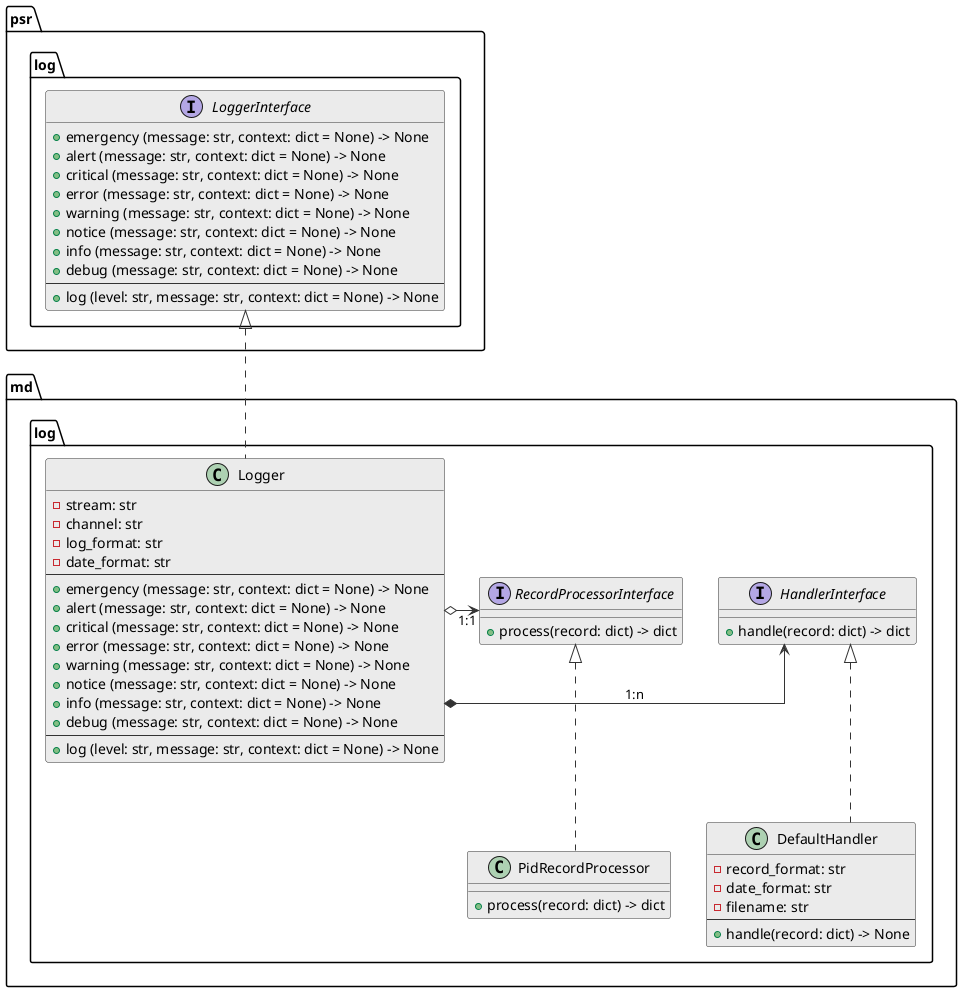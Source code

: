 @startuml

skinparam class {
  BackgroundColor #ebebeb
  ArrowColor      #333
  BorderColor     #333
}

skinparam lineType ortho

package psr.log {
  interface psr.log.LoggerInterface {
    + emergency (message: str, context: dict = None) -> None
    + alert (message: str, context: dict = None) -> None
    + critical (message: str, context: dict = None) -> None
    + error (message: str, context: dict = None) -> None
    + warning (message: str, context: dict = None) -> None
    + notice (message: str, context: dict = None) -> None
    + info (message: str, context: dict = None) -> None
    + debug (message: str, context: dict = None) -> None
    ---
    + log (level: str, message: str, context: dict = None) -> None
  }
}

package md.log {
  interface RecordProcessorInterface {
    + process(record: dict) -> dict
  }

  interface HandlerInterface {
    + handle(record: dict) -> dict
  }

  class PidRecordProcessor implements RecordProcessorInterface {
    + process(record: dict) -> dict
  }

  class DefaultHandler implements HandlerInterface {
    - record_format: str
    - date_format: str
    - filename: str
    ---
    + handle(record: dict) -> None
  }

  class Logger implements psr.log.LoggerInterface {
    - stream: str
    - channel: str
    - log_format: str
    - date_format: str
    ---
    + emergency (message: str, context: dict = None) -> None
    + alert (message: str, context: dict = None) -> None
    + critical (message: str, context: dict = None) -> None
    + error (message: str, context: dict = None) -> None
    + warning (message: str, context: dict = None) -> None
    + notice (message: str, context: dict = None) -> None
    + info (message: str, context: dict = None) -> None
    + debug (message: str, context: dict = None) -> None
    ---
    + log (level: str, message: str, context: dict = None) -> None
  }

  Logger *-> HandlerInterface : "1:n"
  Logger o-> RecordProcessorInterface : "1:1"
}

@enduml

